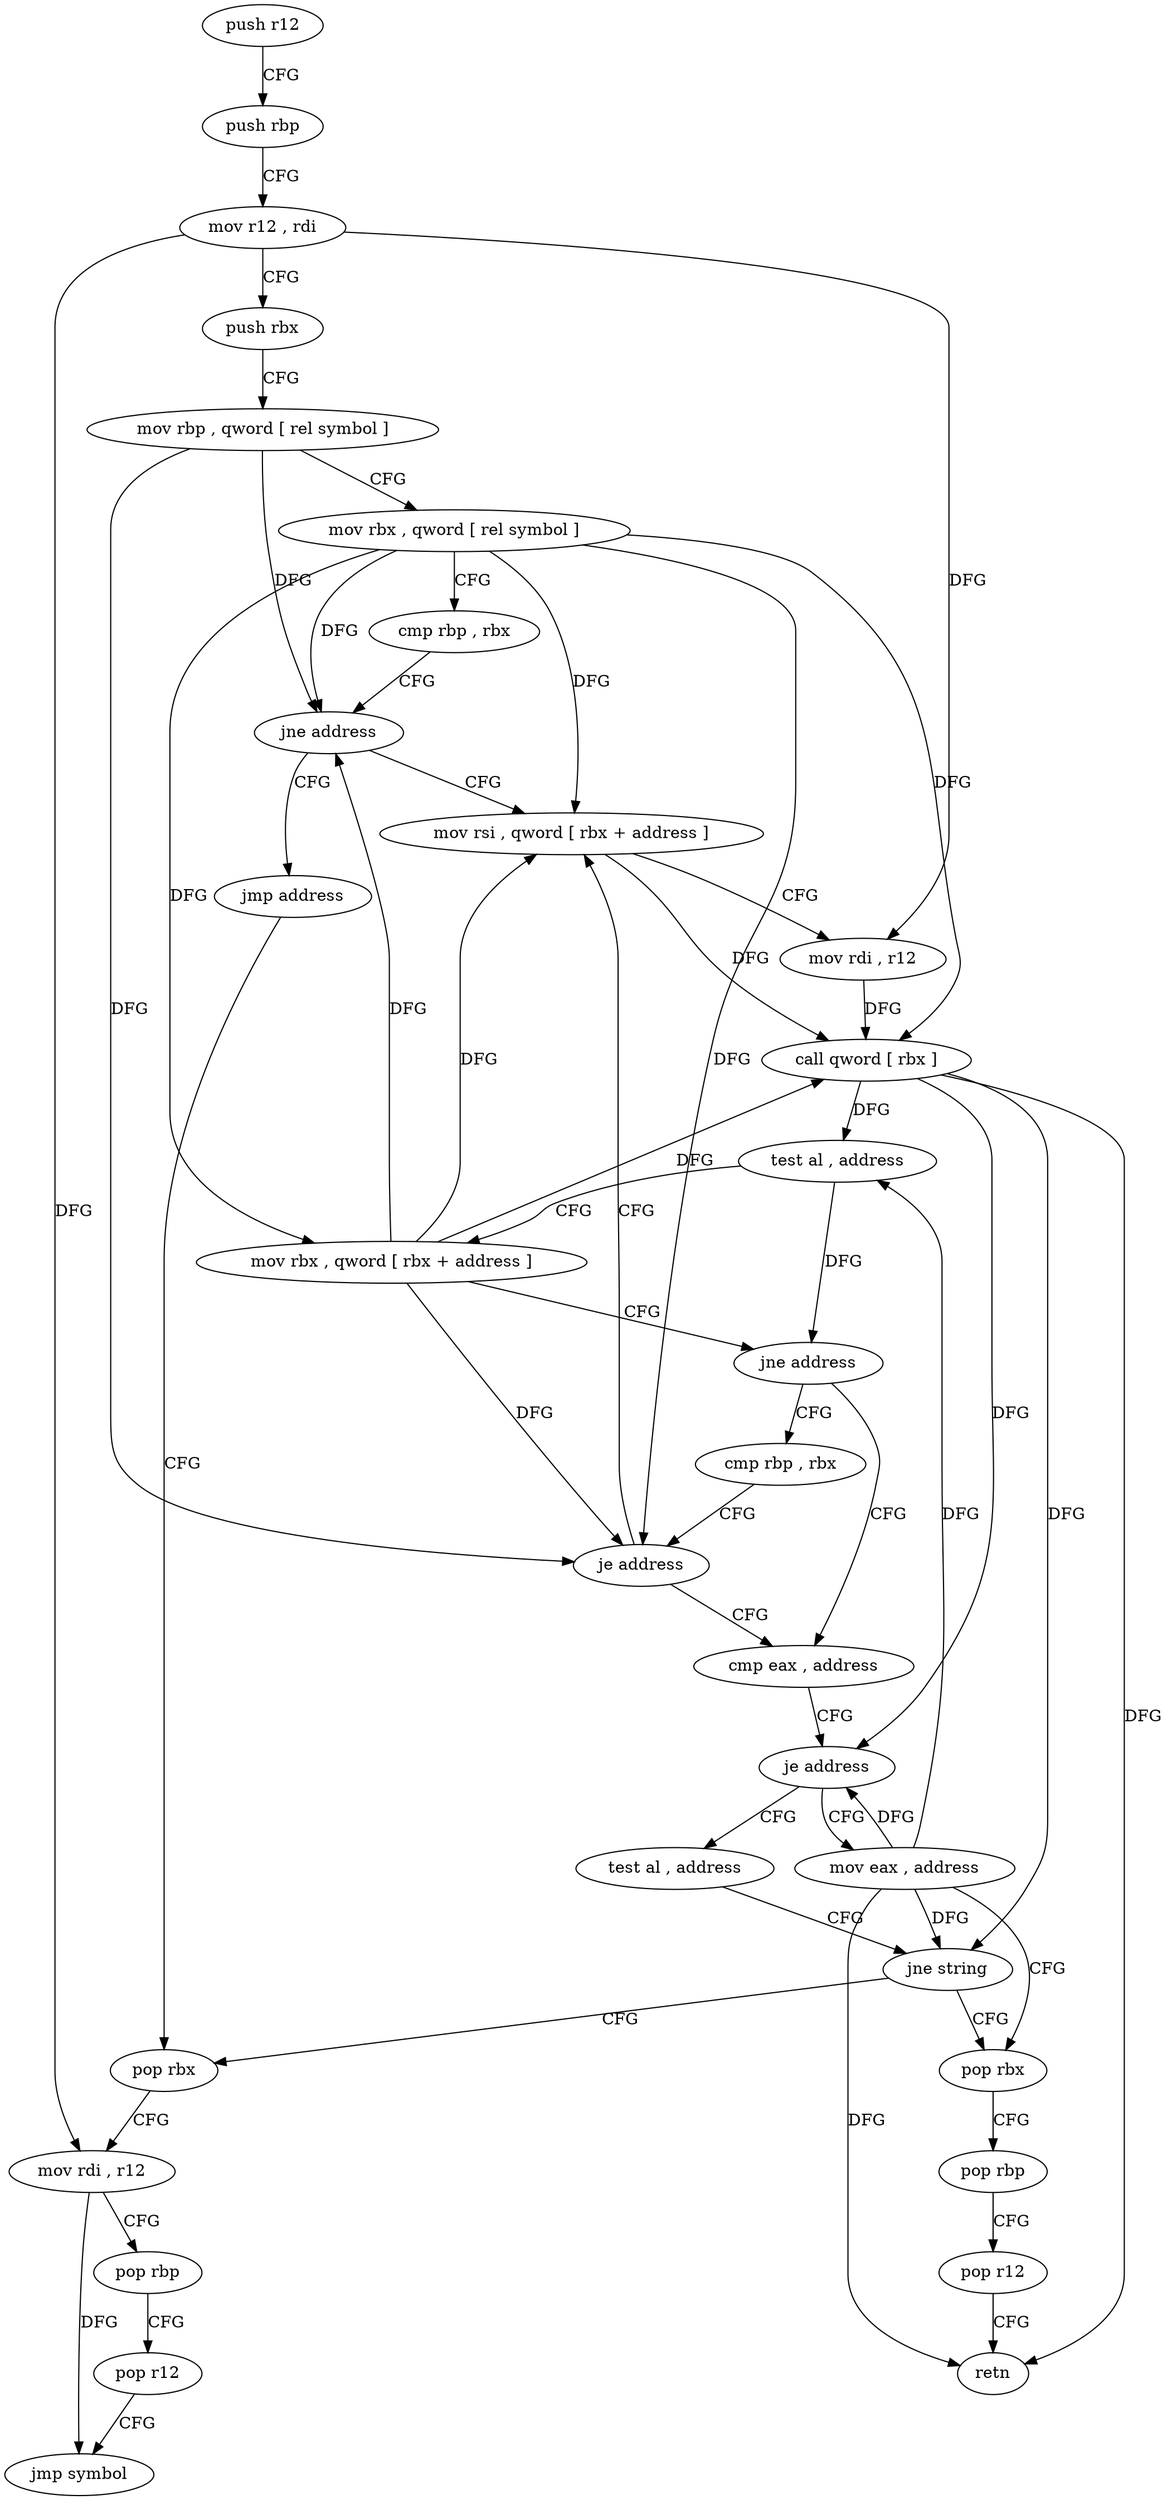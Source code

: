 digraph "func" {
"4208784" [label = "push r12" ]
"4208786" [label = "push rbp" ]
"4208787" [label = "mov r12 , rdi" ]
"4208790" [label = "push rbx" ]
"4208791" [label = "mov rbp , qword [ rel symbol ]" ]
"4208798" [label = "mov rbx , qword [ rel symbol ]" ]
"4208805" [label = "cmp rbp , rbx" ]
"4208808" [label = "jne address" ]
"4208821" [label = "mov rsi , qword [ rbx + address ]" ]
"4208810" [label = "jmp address" ]
"4208825" [label = "mov rdi , r12" ]
"4208828" [label = "call qword [ rbx ]" ]
"4208830" [label = "test al , address" ]
"4208832" [label = "mov rbx , qword [ rbx + address ]" ]
"4208836" [label = "jne address" ]
"4208816" [label = "cmp rbp , rbx" ]
"4208838" [label = "cmp eax , address" ]
"4208847" [label = "pop rbx" ]
"4208819" [label = "je address" ]
"4208841" [label = "je address" ]
"4208864" [label = "mov eax , address" ]
"4208843" [label = "test al , address" ]
"4208848" [label = "mov rdi , r12" ]
"4208851" [label = "pop rbp" ]
"4208852" [label = "pop r12" ]
"4208854" [label = "jmp symbol" ]
"4208869" [label = "pop rbx" ]
"4208845" [label = "jne string" ]
"4208870" [label = "pop rbp" ]
"4208871" [label = "pop r12" ]
"4208873" [label = "retn" ]
"4208784" -> "4208786" [ label = "CFG" ]
"4208786" -> "4208787" [ label = "CFG" ]
"4208787" -> "4208790" [ label = "CFG" ]
"4208787" -> "4208825" [ label = "DFG" ]
"4208787" -> "4208848" [ label = "DFG" ]
"4208790" -> "4208791" [ label = "CFG" ]
"4208791" -> "4208798" [ label = "CFG" ]
"4208791" -> "4208808" [ label = "DFG" ]
"4208791" -> "4208819" [ label = "DFG" ]
"4208798" -> "4208805" [ label = "CFG" ]
"4208798" -> "4208808" [ label = "DFG" ]
"4208798" -> "4208821" [ label = "DFG" ]
"4208798" -> "4208828" [ label = "DFG" ]
"4208798" -> "4208832" [ label = "DFG" ]
"4208798" -> "4208819" [ label = "DFG" ]
"4208805" -> "4208808" [ label = "CFG" ]
"4208808" -> "4208821" [ label = "CFG" ]
"4208808" -> "4208810" [ label = "CFG" ]
"4208821" -> "4208825" [ label = "CFG" ]
"4208821" -> "4208828" [ label = "DFG" ]
"4208810" -> "4208847" [ label = "CFG" ]
"4208825" -> "4208828" [ label = "DFG" ]
"4208828" -> "4208830" [ label = "DFG" ]
"4208828" -> "4208841" [ label = "DFG" ]
"4208828" -> "4208845" [ label = "DFG" ]
"4208828" -> "4208873" [ label = "DFG" ]
"4208830" -> "4208832" [ label = "CFG" ]
"4208830" -> "4208836" [ label = "DFG" ]
"4208832" -> "4208836" [ label = "CFG" ]
"4208832" -> "4208808" [ label = "DFG" ]
"4208832" -> "4208821" [ label = "DFG" ]
"4208832" -> "4208828" [ label = "DFG" ]
"4208832" -> "4208819" [ label = "DFG" ]
"4208836" -> "4208816" [ label = "CFG" ]
"4208836" -> "4208838" [ label = "CFG" ]
"4208816" -> "4208819" [ label = "CFG" ]
"4208838" -> "4208841" [ label = "CFG" ]
"4208847" -> "4208848" [ label = "CFG" ]
"4208819" -> "4208838" [ label = "CFG" ]
"4208819" -> "4208821" [ label = "CFG" ]
"4208841" -> "4208864" [ label = "CFG" ]
"4208841" -> "4208843" [ label = "CFG" ]
"4208864" -> "4208869" [ label = "CFG" ]
"4208864" -> "4208830" [ label = "DFG" ]
"4208864" -> "4208841" [ label = "DFG" ]
"4208864" -> "4208845" [ label = "DFG" ]
"4208864" -> "4208873" [ label = "DFG" ]
"4208843" -> "4208845" [ label = "CFG" ]
"4208848" -> "4208851" [ label = "CFG" ]
"4208848" -> "4208854" [ label = "DFG" ]
"4208851" -> "4208852" [ label = "CFG" ]
"4208852" -> "4208854" [ label = "CFG" ]
"4208869" -> "4208870" [ label = "CFG" ]
"4208845" -> "4208869" [ label = "CFG" ]
"4208845" -> "4208847" [ label = "CFG" ]
"4208870" -> "4208871" [ label = "CFG" ]
"4208871" -> "4208873" [ label = "CFG" ]
}
